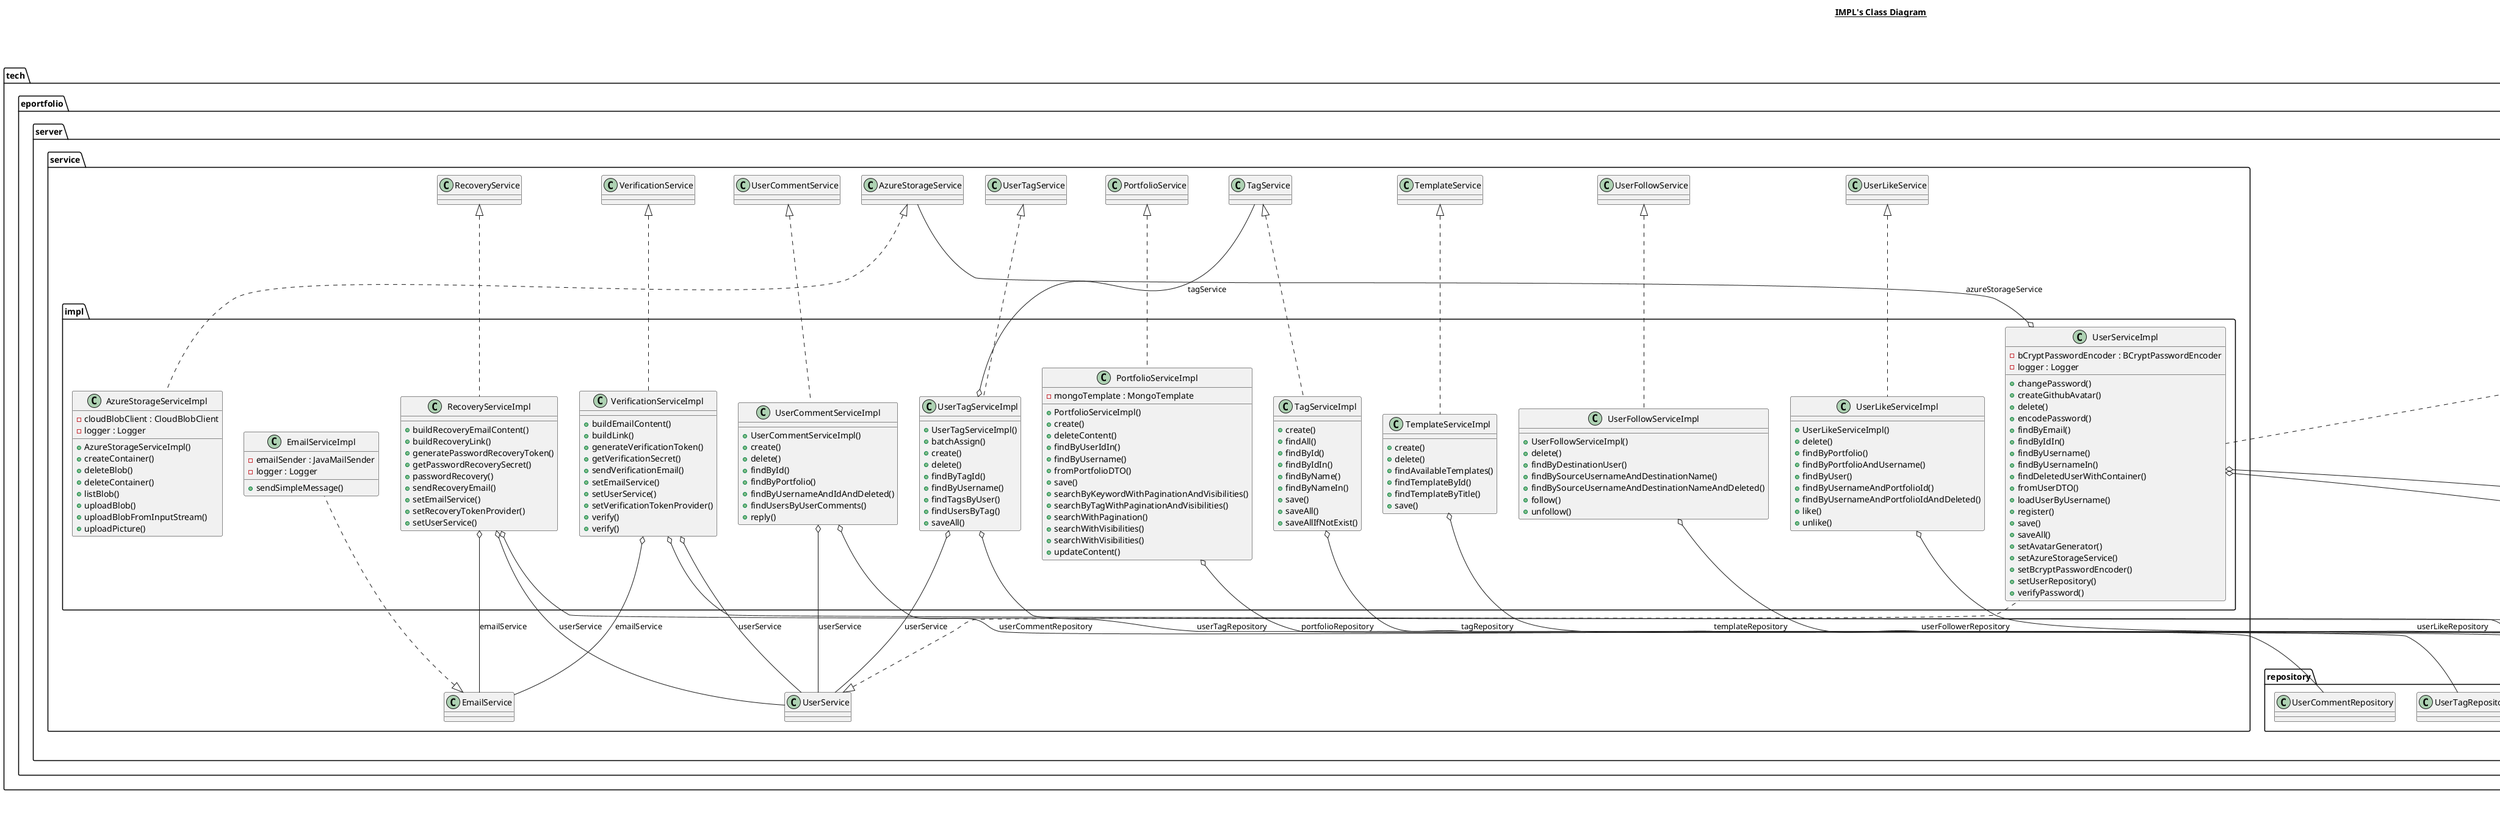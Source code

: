 @startuml

title __IMPL's Class Diagram__\n

class tech.eportfolio.server.service.impl.AzureStorageServiceImpl {
  - cloudBlobClient : CloudBlobClient
  - logger : Logger
  + AzureStorageServiceImpl()
  + createContainer()
  + deleteBlob()
  + deleteContainer()
  + listBlob()
  + uploadBlob()
  + uploadBlobFromInputStream()
  + uploadPicture()
}
class tech.eportfolio.server.service.impl.EmailServiceImpl {
  - emailSender : JavaMailSender
  - logger : Logger
  + sendSimpleMessage()
}
class tech.eportfolio.server.service.impl.PortfolioServiceImpl {
  - mongoTemplate : MongoTemplate
  + PortfolioServiceImpl()
  + create()
  + deleteContent()
  + findByUserIdIn()
  + findByUsername()
  + fromPortfolioDTO()
  + save()
  + searchByKeywordWithPaginationAndVisibilities()
  + searchByTagWithPaginationAndVisibilities()
  + searchWithPagination()
  + searchWithVisibilities()
  + searchWithVisibilities()
  + updateContent()
}
class tech.eportfolio.server.service.impl.RecoveryServiceImpl {
+ buildRecoveryEmailContent()
+ buildRecoveryLink()
+ generatePasswordRecoveryToken()
+ getPasswordRecoverySecret()
+ passwordRecovery()
+ sendRecoveryEmail()
+ setEmailService()
+ setRecoveryTokenProvider()
+ setUserService()
}
class tech.eportfolio.server.service.impl.TagServiceImpl {
  + create()
  + findAll()
  + findById()
  + findByIdIn()
  + findByName()
  + findByNameIn()
  + save()
  + saveAll()
  + saveAllIfNotExist()
}
class tech.eportfolio.server.service.impl.TemplateServiceImpl {
  + create()
  + delete()
  + findAvailableTemplates()
  + findTemplateById()
  + findTemplateByTitle()
  + save()
}
class tech.eportfolio.server.service.impl.UserCommentServiceImpl {
  + UserCommentServiceImpl()
  + create()
  + delete()
  + findById()
  + findByPortfolio()
  + findByUsernameAndIdAndDeleted()
  + findUsersByUserComments()
  + reply()
}
class tech.eportfolio.server.service.impl.UserFollowServiceImpl {
  + UserFollowServiceImpl()
  + delete()
  + findByDestinationUser()
  + findBySourceUsernameAndDestinationName()
  + findBySourceUsernameAndDestinationNameAndDeleted()
  + follow()
  + unfollow()
}
class tech.eportfolio.server.service.impl.UserLikeServiceImpl {
  + UserLikeServiceImpl()
  + delete()
  + findByPortfolio()
  + findByPortfolioAndUsername()
  + findByUser()
  + findByUsernameAndPortfolioId()
  + findByUsernameAndPortfolioIdAndDeleted()
  + like()
  + unlike()
}
class tech.eportfolio.server.service.impl.UserServiceImpl {
  - bCryptPasswordEncoder : BCryptPasswordEncoder
  - logger : Logger
  + changePassword()
  + createGithubAvatar()
  + delete()
  + encodePassword()
  + findByEmail()
  + findByIdIn()
  + findByUsername()
  + findByUsernameIn()
  + findDeletedUserWithContainer()
  + fromUserDTO()
  + loadUserByUsername()
  + register()
  + save()
  + saveAll()
  + setAvatarGenerator()
  + setAzureStorageService()
  + setBcryptPasswordEncoder()
  + setUserRepository()
  + verifyPassword()
}
class tech.eportfolio.server.service.impl.UserTagServiceImpl {
  + UserTagServiceImpl()
  + batchAssign()
  + create()
  + delete()
  + findByTagId()
  + findByUsername()
  + findTagsByUser()
  + findUsersByTag()
  + saveAll()
}
class tech.eportfolio.server.service.impl.VerificationServiceImpl {
  + buildEmailContent()
  + buildLink()
  + generateVerificationToken()
  + getVerificationSecret()
  + sendVerificationEmail()
  + setEmailService()
  + setUserService()
  + setVerificationTokenProvider()
  + verify()
  + verify()
}

tech.eportfolio.server.service.impl.AzureStorageServiceImpl .up.|> tech.eportfolio.server.service.AzureStorageService
tech.eportfolio.server.service.impl.EmailServiceImpl .up.|> tech.eportfolio.server.service.EmailService
tech.eportfolio.server.service.impl.PortfolioServiceImpl .up.|> tech.eportfolio.server.service.PortfolioService
tech.eportfolio.server.service.impl.PortfolioServiceImpl o-- tech.eportfolio.server.repository.PortfolioRepository : portfolioRepository
tech.eportfolio.server.service.impl.RecoveryServiceImpl .up.|> tech.eportfolio.server.service.RecoveryService
tech.eportfolio.server.service.impl.RecoveryServiceImpl o-- tech.eportfolio.server.service.EmailService : emailService
tech.eportfolio.server.service.impl.RecoveryServiceImpl o-- tech.eportfolio.server.common.utility.JWTTokenProvider : recoveryTokenProvider
tech.eportfolio.server.service.impl.RecoveryServiceImpl o-- tech.eportfolio.server.service.UserService : userService
tech.eportfolio.server.service.impl.TagServiceImpl .up.|> tech.eportfolio.server.service.TagService
tech.eportfolio.server.service.impl.TagServiceImpl o-- tech.eportfolio.server.repository.TagRepository : tagRepository
tech.eportfolio.server.service.impl.TemplateServiceImpl .up.|> tech.eportfolio.server.service.TemplateService
tech.eportfolio.server.service.impl.TemplateServiceImpl o-- tech.eportfolio.server.repository.TemplateRepository : templateRepository
tech.eportfolio.server.service.impl.UserCommentServiceImpl .up.|> tech.eportfolio.server.service.UserCommentService
tech.eportfolio.server.service.impl.UserCommentServiceImpl o-- tech.eportfolio.server.repository.UserCommentRepository : userCommentRepository
tech.eportfolio.server.service.impl.UserCommentServiceImpl o-- tech.eportfolio.server.service.UserService : userService
tech.eportfolio.server.service.impl.UserFollowServiceImpl .up.|> tech.eportfolio.server.service.UserFollowService
tech.eportfolio.server.service.impl.UserFollowServiceImpl o-- tech.eportfolio.server.repository.UserFollowRepository : userFollowerRepository
tech.eportfolio.server.service.impl.UserLikeServiceImpl .up.|> tech.eportfolio.server.service.UserLikeService
tech.eportfolio.server.service.impl.UserLikeServiceImpl o-- tech.eportfolio.server.repository.UserLikeRepository : userLikeRepository
tech.eportfolio.server.service.impl.UserServiceImpl .up.|> org.springframework.security.core.userdetails.UserDetailsService
tech.eportfolio.server.service.impl.UserServiceImpl .up.|> tech.eportfolio.server.service.UserService
tech.eportfolio.server.service.impl.UserServiceImpl o-- tech.eportfolio.server.common.utility.AvatarGenerator : avatarGenerator
tech.eportfolio.server.service.impl.UserServiceImpl o-- tech.eportfolio.server.service.AzureStorageService : azureStorageService
tech.eportfolio.server.service.impl.UserServiceImpl o-- tech.eportfolio.server.repository.UserRepository : userRepository
tech.eportfolio.server.service.impl.UserTagServiceImpl .up.|> tech.eportfolio.server.service.UserTagService
tech.eportfolio.server.service.impl.UserTagServiceImpl o-- tech.eportfolio.server.service.TagService : tagService
tech.eportfolio.server.service.impl.UserTagServiceImpl o-- tech.eportfolio.server.service.UserService : userService
tech.eportfolio.server.service.impl.UserTagServiceImpl o-- tech.eportfolio.server.repository.UserTagRepository : userTagRepository
tech.eportfolio.server.service.impl.VerificationServiceImpl .up.|> tech.eportfolio.server.service.VerificationService
tech.eportfolio.server.service.impl.VerificationServiceImpl o-- tech.eportfolio.server.service.EmailService : emailService
tech.eportfolio.server.service.impl.VerificationServiceImpl o-- tech.eportfolio.server.service.UserService : userService
tech.eportfolio.server.service.impl.VerificationServiceImpl o-- tech.eportfolio.server.common.utility.JWTTokenProvider : verificationTokenProvider


right footer


PlantUML diagram generated by SketchIt! (https://bitbucket.org/pmesmeur/sketch.it)
For more information about this tool, please contact philippe.mesmeur@gmail.com
endfooter

@enduml
